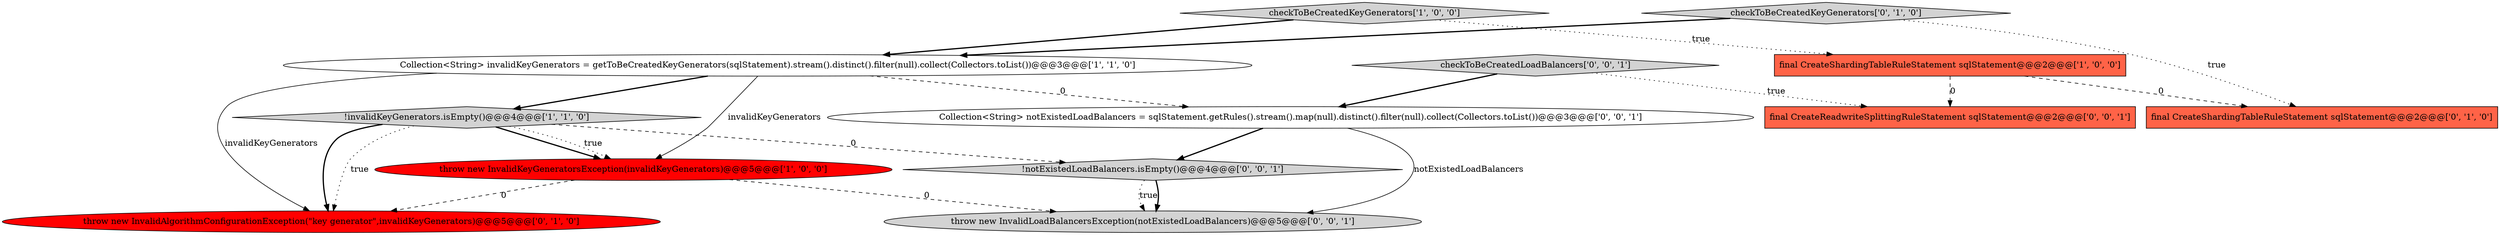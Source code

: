 digraph {
2 [style = filled, label = "Collection<String> invalidKeyGenerators = getToBeCreatedKeyGenerators(sqlStatement).stream().distinct().filter(null).collect(Collectors.toList())@@@3@@@['1', '1', '0']", fillcolor = white, shape = ellipse image = "AAA0AAABBB1BBB"];
6 [style = filled, label = "throw new InvalidAlgorithmConfigurationException(\"key generator\",invalidKeyGenerators)@@@5@@@['0', '1', '0']", fillcolor = red, shape = ellipse image = "AAA1AAABBB2BBB"];
9 [style = filled, label = "final CreateReadwriteSplittingRuleStatement sqlStatement@@@2@@@['0', '0', '1']", fillcolor = tomato, shape = box image = "AAA0AAABBB3BBB"];
11 [style = filled, label = "checkToBeCreatedLoadBalancers['0', '0', '1']", fillcolor = lightgray, shape = diamond image = "AAA0AAABBB3BBB"];
4 [style = filled, label = "checkToBeCreatedKeyGenerators['1', '0', '0']", fillcolor = lightgray, shape = diamond image = "AAA0AAABBB1BBB"];
7 [style = filled, label = "checkToBeCreatedKeyGenerators['0', '1', '0']", fillcolor = lightgray, shape = diamond image = "AAA0AAABBB2BBB"];
0 [style = filled, label = "final CreateShardingTableRuleStatement sqlStatement@@@2@@@['1', '0', '0']", fillcolor = tomato, shape = box image = "AAA1AAABBB1BBB"];
1 [style = filled, label = "!invalidKeyGenerators.isEmpty()@@@4@@@['1', '1', '0']", fillcolor = lightgray, shape = diamond image = "AAA0AAABBB1BBB"];
12 [style = filled, label = "!notExistedLoadBalancers.isEmpty()@@@4@@@['0', '0', '1']", fillcolor = lightgray, shape = diamond image = "AAA0AAABBB3BBB"];
10 [style = filled, label = "Collection<String> notExistedLoadBalancers = sqlStatement.getRules().stream().map(null).distinct().filter(null).collect(Collectors.toList())@@@3@@@['0', '0', '1']", fillcolor = white, shape = ellipse image = "AAA0AAABBB3BBB"];
5 [style = filled, label = "final CreateShardingTableRuleStatement sqlStatement@@@2@@@['0', '1', '0']", fillcolor = tomato, shape = box image = "AAA1AAABBB2BBB"];
8 [style = filled, label = "throw new InvalidLoadBalancersException(notExistedLoadBalancers)@@@5@@@['0', '0', '1']", fillcolor = lightgray, shape = ellipse image = "AAA0AAABBB3BBB"];
3 [style = filled, label = "throw new InvalidKeyGeneratorsException(invalidKeyGenerators)@@@5@@@['1', '0', '0']", fillcolor = red, shape = ellipse image = "AAA1AAABBB1BBB"];
10->8 [style = solid, label="notExistedLoadBalancers"];
3->6 [style = dashed, label="0"];
0->5 [style = dashed, label="0"];
12->8 [style = dotted, label="true"];
2->1 [style = bold, label=""];
4->0 [style = dotted, label="true"];
1->3 [style = bold, label=""];
2->6 [style = solid, label="invalidKeyGenerators"];
11->9 [style = dotted, label="true"];
4->2 [style = bold, label=""];
2->10 [style = dashed, label="0"];
7->5 [style = dotted, label="true"];
1->3 [style = dotted, label="true"];
1->12 [style = dashed, label="0"];
1->6 [style = bold, label=""];
10->12 [style = bold, label=""];
7->2 [style = bold, label=""];
12->8 [style = bold, label=""];
11->10 [style = bold, label=""];
2->3 [style = solid, label="invalidKeyGenerators"];
3->8 [style = dashed, label="0"];
1->6 [style = dotted, label="true"];
0->9 [style = dashed, label="0"];
}
